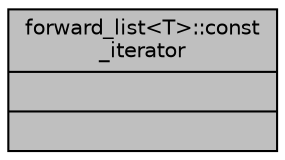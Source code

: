 digraph "forward_list&lt;T&gt;::const_iterator"
{
 // INTERACTIVE_SVG=YES
  bgcolor="transparent";
  edge [fontname="Helvetica",fontsize="10",labelfontname="Helvetica",labelfontsize="10"];
  node [fontname="Helvetica",fontsize="10",shape=record];
  Node1 [label="{forward_list\<T\>::const\l_iterator\n||}",height=0.2,width=0.4,color="black", fillcolor="grey75", style="filled", fontcolor="black"];
}
